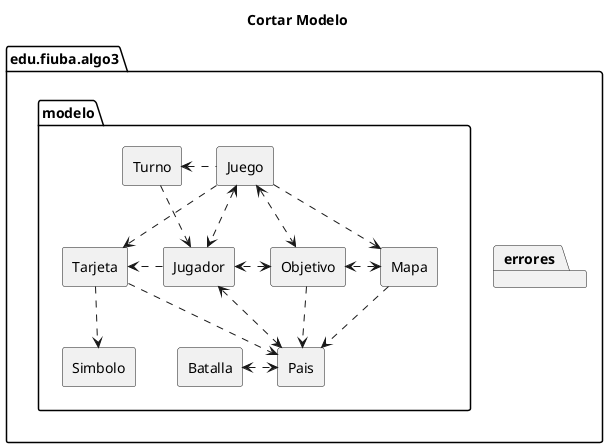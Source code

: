 @startuml
title Cortar Modelo
skinparam monochrome true
skinparam componentStyle rectangle
/'skinparam style strictuml'/


package main as "edu.fiuba.algo3" {

  package errores {

   }
  package modelo {
    [Juego]<..>[Objetivo]
    [Juego]<..>[Jugador]
    [Juego]..>[Mapa]
    [Juego]..>[Tarjeta]
    [Turno]<.[Juego]

    [Turno]..>[Jugador]
    [Turno]~[hidden]~[Tarjeta]


    [Objetivo]<.>[Jugador]
    [Mapa]<.>[Objetivo]
    [Jugador].right.>[Tarjeta]

    [Mapa]..>[Pais]
    [Objetivo]..>[Pais]
    [Jugador]<..>[Pais]
    [Tarjeta]..>[Pais]
    [Tarjeta]..>[Simbolo]

    [Batalla]<.>[Pais]
  }



  modelo .[hidden].> errores


}


@enduml